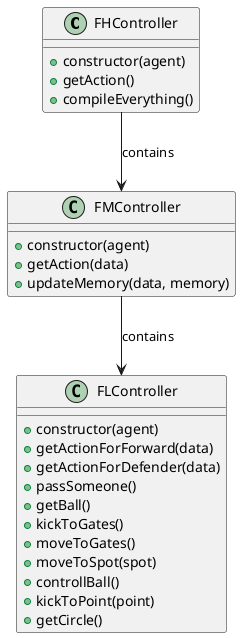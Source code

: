 @startuml

class FHController {
  +constructor(agent)
  +getAction()
  +compileEverything()
}

class FMController {
  +constructor(agent)
  +getAction(data)
  +updateMemory(data, memory)
}

class FLController {
  +constructor(agent)
  +getActionForForward(data)
  +getActionForDefender(data)
  +passSomeone()
  +getBall()
  +kickToGates()
  +moveToGates()
  +moveToSpot(spot)
  +controllBall()
  +kickToPoint(point)
  +getCircle()
}

FHController --> FMController : contains
FMController --> FLController : contains

@enduml